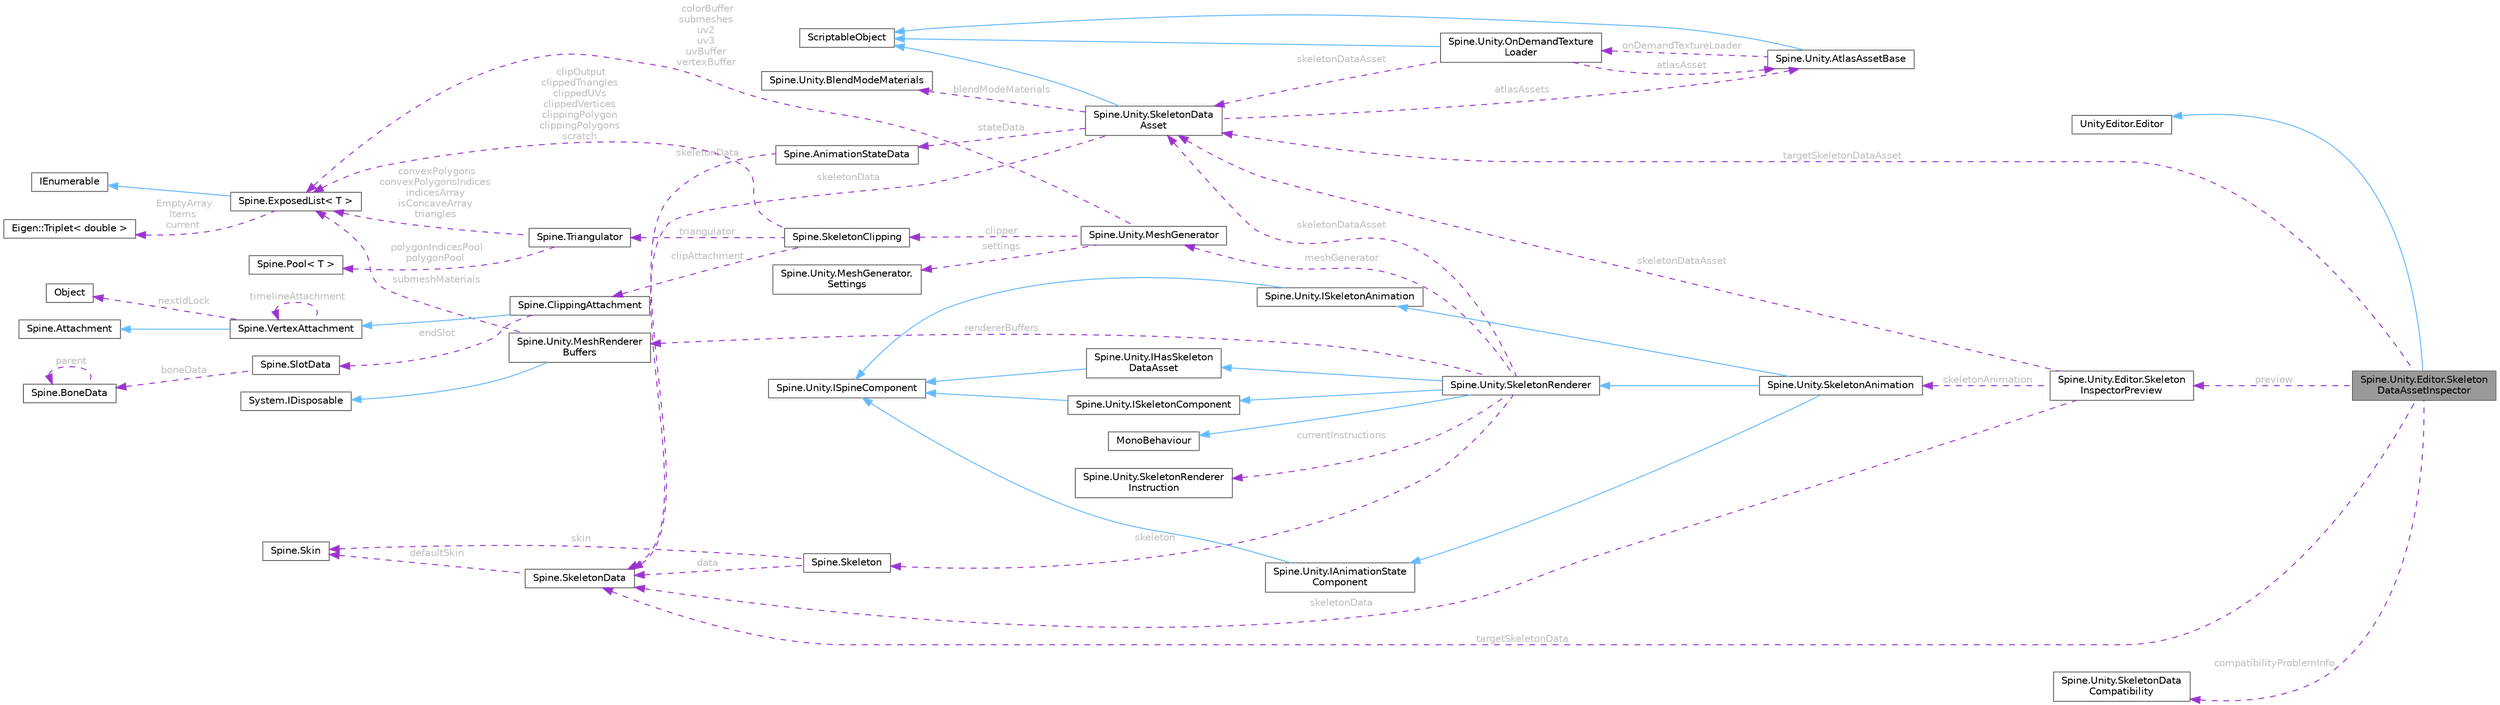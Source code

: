 digraph "Spine.Unity.Editor.SkeletonDataAssetInspector"
{
 // LATEX_PDF_SIZE
  bgcolor="transparent";
  edge [fontname=Helvetica,fontsize=10,labelfontname=Helvetica,labelfontsize=10];
  node [fontname=Helvetica,fontsize=10,shape=box,height=0.2,width=0.4];
  rankdir="LR";
  Node1 [id="Node000001",label="Spine.Unity.Editor.Skeleton\lDataAssetInspector",height=0.2,width=0.4,color="gray40", fillcolor="grey60", style="filled", fontcolor="black",tooltip=" "];
  Node2 -> Node1 [id="edge57_Node000001_Node000002",dir="back",color="steelblue1",style="solid",tooltip=" "];
  Node2 [id="Node000002",label="UnityEditor.Editor",height=0.2,width=0.4,color="gray40", fillcolor="white", style="filled",tooltip=" "];
  Node3 -> Node1 [id="edge58_Node000001_Node000003",dir="back",color="darkorchid3",style="dashed",tooltip=" ",label=" targetSkeletonDataAsset",fontcolor="grey" ];
  Node3 [id="Node000003",label="Spine.Unity.SkeletonData\lAsset",height=0.2,width=0.4,color="gray40", fillcolor="white", style="filled",URL="$class_spine_1_1_unity_1_1_skeleton_data_asset.html",tooltip=" "];
  Node4 -> Node3 [id="edge59_Node000003_Node000004",dir="back",color="steelblue1",style="solid",tooltip=" "];
  Node4 [id="Node000004",label="ScriptableObject",height=0.2,width=0.4,color="gray40", fillcolor="white", style="filled",tooltip=" "];
  Node5 -> Node3 [id="edge60_Node000003_Node000005",dir="back",color="darkorchid3",style="dashed",tooltip=" ",label=" atlasAssets",fontcolor="grey" ];
  Node5 [id="Node000005",label="Spine.Unity.AtlasAssetBase",height=0.2,width=0.4,color="gray40", fillcolor="white", style="filled",URL="$class_spine_1_1_unity_1_1_atlas_asset_base.html",tooltip=" "];
  Node4 -> Node5 [id="edge61_Node000005_Node000004",dir="back",color="steelblue1",style="solid",tooltip=" "];
  Node6 -> Node5 [id="edge62_Node000005_Node000006",dir="back",color="darkorchid3",style="dashed",tooltip=" ",label=" onDemandTextureLoader",fontcolor="grey" ];
  Node6 [id="Node000006",label="Spine.Unity.OnDemandTexture\lLoader",height=0.2,width=0.4,color="gray40", fillcolor="white", style="filled",URL="$class_spine_1_1_unity_1_1_on_demand_texture_loader.html",tooltip=" "];
  Node4 -> Node6 [id="edge63_Node000006_Node000004",dir="back",color="steelblue1",style="solid",tooltip=" "];
  Node5 -> Node6 [id="edge64_Node000006_Node000005",dir="back",color="darkorchid3",style="dashed",tooltip=" ",label=" atlasAsset",fontcolor="grey" ];
  Node3 -> Node6 [id="edge65_Node000006_Node000003",dir="back",color="darkorchid3",style="dashed",tooltip=" ",label=" skeletonDataAsset",fontcolor="grey" ];
  Node7 -> Node3 [id="edge66_Node000003_Node000007",dir="back",color="darkorchid3",style="dashed",tooltip=" ",label=" blendModeMaterials",fontcolor="grey" ];
  Node7 [id="Node000007",label="Spine.Unity.BlendModeMaterials",height=0.2,width=0.4,color="gray40", fillcolor="white", style="filled",URL="$class_spine_1_1_unity_1_1_blend_mode_materials.html",tooltip=" "];
  Node8 -> Node3 [id="edge67_Node000003_Node000008",dir="back",color="darkorchid3",style="dashed",tooltip=" ",label=" skeletonData",fontcolor="grey" ];
  Node8 [id="Node000008",label="Spine.SkeletonData",height=0.2,width=0.4,color="gray40", fillcolor="white", style="filled",URL="$class_spine_1_1_skeleton_data.html",tooltip="Stores the setup pose and all of the stateless data for a skeleton."];
  Node9 -> Node8 [id="edge68_Node000008_Node000009",dir="back",color="darkorchid3",style="dashed",tooltip=" ",label=" defaultSkin",fontcolor="grey" ];
  Node9 [id="Node000009",label="Spine.Skin",height=0.2,width=0.4,color="gray40", fillcolor="white", style="filled",URL="$class_spine_1_1_skin.html",tooltip="Stores attachments by slot index and attachment name."];
  Node10 -> Node3 [id="edge69_Node000003_Node000010",dir="back",color="darkorchid3",style="dashed",tooltip=" ",label=" stateData",fontcolor="grey" ];
  Node10 [id="Node000010",label="Spine.AnimationStateData",height=0.2,width=0.4,color="gray40", fillcolor="white", style="filled",URL="$class_spine_1_1_animation_state_data.html",tooltip="Stores mix (crossfade) durations to be applied when AnimationState animations are changed."];
  Node8 -> Node10 [id="edge70_Node000010_Node000008",dir="back",color="darkorchid3",style="dashed",tooltip=" ",label=" skeletonData",fontcolor="grey" ];
  Node8 -> Node1 [id="edge71_Node000001_Node000008",dir="back",color="darkorchid3",style="dashed",tooltip=" ",label=" targetSkeletonData",fontcolor="grey" ];
  Node11 -> Node1 [id="edge72_Node000001_Node000011",dir="back",color="darkorchid3",style="dashed",tooltip=" ",label=" compatibilityProblemInfo",fontcolor="grey" ];
  Node11 [id="Node000011",label="Spine.Unity.SkeletonData\lCompatibility",height=0.2,width=0.4,color="gray40", fillcolor="white", style="filled",URL="$class_spine_1_1_unity_1_1_skeleton_data_compatibility.html",tooltip=" "];
  Node12 -> Node1 [id="edge73_Node000001_Node000012",dir="back",color="darkorchid3",style="dashed",tooltip=" ",label=" preview",fontcolor="grey" ];
  Node12 [id="Node000012",label="Spine.Unity.Editor.Skeleton\lInspectorPreview",height=0.2,width=0.4,color="gray40", fillcolor="white", style="filled",URL="$class_spine_1_1_unity_1_1_editor_1_1_skeleton_inspector_preview.html",tooltip=" "];
  Node3 -> Node12 [id="edge74_Node000012_Node000003",dir="back",color="darkorchid3",style="dashed",tooltip=" ",label=" skeletonDataAsset",fontcolor="grey" ];
  Node8 -> Node12 [id="edge75_Node000012_Node000008",dir="back",color="darkorchid3",style="dashed",tooltip=" ",label=" skeletonData",fontcolor="grey" ];
  Node13 -> Node12 [id="edge76_Node000012_Node000013",dir="back",color="darkorchid3",style="dashed",tooltip=" ",label=" skeletonAnimation",fontcolor="grey" ];
  Node13 [id="Node000013",label="Spine.Unity.SkeletonAnimation",height=0.2,width=0.4,color="gray40", fillcolor="white", style="filled",URL="$class_spine_1_1_unity_1_1_skeleton_animation.html",tooltip=" "];
  Node14 -> Node13 [id="edge77_Node000013_Node000014",dir="back",color="steelblue1",style="solid",tooltip=" "];
  Node14 [id="Node000014",label="Spine.Unity.SkeletonRenderer",height=0.2,width=0.4,color="gray40", fillcolor="white", style="filled",URL="$class_spine_1_1_unity_1_1_skeleton_renderer.html",tooltip="Base class of animated Spine skeleton components. This component manages and renders a skeleton."];
  Node15 -> Node14 [id="edge78_Node000014_Node000015",dir="back",color="steelblue1",style="solid",tooltip=" "];
  Node15 [id="Node000015",label="MonoBehaviour",height=0.2,width=0.4,color="gray40", fillcolor="white", style="filled",tooltip=" "];
  Node16 -> Node14 [id="edge79_Node000014_Node000016",dir="back",color="steelblue1",style="solid",tooltip=" "];
  Node16 [id="Node000016",label="Spine.Unity.ISkeletonComponent",height=0.2,width=0.4,color="gray40", fillcolor="white", style="filled",URL="$interface_spine_1_1_unity_1_1_i_skeleton_component.html",tooltip="A Spine-Unity Component that manages a Spine.Skeleton instance, instantiated from a SkeletonDataAsset..."];
  Node17 -> Node16 [id="edge80_Node000016_Node000017",dir="back",color="steelblue1",style="solid",tooltip=" "];
  Node17 [id="Node000017",label="Spine.Unity.ISpineComponent",height=0.2,width=0.4,color="gray40", fillcolor="white", style="filled",URL="$interface_spine_1_1_unity_1_1_i_spine_component.html",tooltip=" "];
  Node18 -> Node14 [id="edge81_Node000014_Node000018",dir="back",color="steelblue1",style="solid",tooltip=" "];
  Node18 [id="Node000018",label="Spine.Unity.IHasSkeleton\lDataAsset",height=0.2,width=0.4,color="gray40", fillcolor="white", style="filled",URL="$interface_spine_1_1_unity_1_1_i_has_skeleton_data_asset.html",tooltip="Holds a reference to a SkeletonDataAsset."];
  Node17 -> Node18 [id="edge82_Node000018_Node000017",dir="back",color="steelblue1",style="solid",tooltip=" "];
  Node3 -> Node14 [id="edge83_Node000014_Node000003",dir="back",color="darkorchid3",style="dashed",tooltip=" ",label=" skeletonDataAsset",fontcolor="grey" ];
  Node19 -> Node14 [id="edge84_Node000014_Node000019",dir="back",color="darkorchid3",style="dashed",tooltip=" ",label=" currentInstructions",fontcolor="grey" ];
  Node19 [id="Node000019",label="Spine.Unity.SkeletonRenderer\lInstruction",height=0.2,width=0.4,color="gray40", fillcolor="white", style="filled",URL="$class_spine_1_1_unity_1_1_skeleton_renderer_instruction.html",tooltip="Instructions used by a SkeletonRenderer to render a mesh."];
  Node20 -> Node14 [id="edge85_Node000014_Node000020",dir="back",color="darkorchid3",style="dashed",tooltip=" ",label=" meshGenerator",fontcolor="grey" ];
  Node20 [id="Node000020",label="Spine.Unity.MeshGenerator",height=0.2,width=0.4,color="gray40", fillcolor="white", style="filled",URL="$class_spine_1_1_unity_1_1_mesh_generator.html",tooltip="Holds several methods to prepare and generate a UnityEngine mesh based on a skeleton...."];
  Node21 -> Node20 [id="edge86_Node000020_Node000021",dir="back",color="darkorchid3",style="dashed",tooltip=" ",label=" settings",fontcolor="grey" ];
  Node21 [id="Node000021",label="Spine.Unity.MeshGenerator.\lSettings",height=0.2,width=0.4,color="gray40", fillcolor="white", style="filled",URL="$struct_spine_1_1_unity_1_1_mesh_generator_1_1_settings.html",tooltip=" "];
  Node22 -> Node20 [id="edge87_Node000020_Node000022",dir="back",color="darkorchid3",style="dashed",tooltip=" ",label=" colorBuffer\nsubmeshes\nuv2\nuv3\nuvBuffer\nvertexBuffer",fontcolor="grey" ];
  Node22 [id="Node000022",label="Spine.ExposedList\< T \>",height=0.2,width=0.4,color="gray40", fillcolor="white", style="filled",URL="$class_spine_1_1_exposed_list-1-g.html",tooltip=" "];
  Node23 -> Node22 [id="edge88_Node000022_Node000023",dir="back",color="steelblue1",style="solid",tooltip=" "];
  Node23 [id="Node000023",label="IEnumerable",height=0.2,width=0.4,color="gray40", fillcolor="white", style="filled",tooltip=" "];
  Node24 -> Node22 [id="edge89_Node000022_Node000024",dir="back",color="darkorchid3",style="dashed",tooltip=" ",label=" EmptyArray\nItems\ncurrent",fontcolor="grey" ];
  Node24 [id="Node000024",label="Eigen::Triplet\< double \>",height=0.2,width=0.4,color="gray40", fillcolor="white", style="filled",URL="$class_eigen_1_1_triplet.html",tooltip=" "];
  Node25 -> Node20 [id="edge90_Node000020_Node000025",dir="back",color="darkorchid3",style="dashed",tooltip=" ",label=" clipper",fontcolor="grey" ];
  Node25 [id="Node000025",label="Spine.SkeletonClipping",height=0.2,width=0.4,color="gray40", fillcolor="white", style="filled",URL="$class_spine_1_1_skeleton_clipping.html",tooltip=" "];
  Node26 -> Node25 [id="edge91_Node000025_Node000026",dir="back",color="darkorchid3",style="dashed",tooltip=" ",label=" triangulator",fontcolor="grey" ];
  Node26 [id="Node000026",label="Spine.Triangulator",height=0.2,width=0.4,color="gray40", fillcolor="white", style="filled",URL="$class_spine_1_1_triangulator.html",tooltip=" "];
  Node22 -> Node26 [id="edge92_Node000026_Node000022",dir="back",color="darkorchid3",style="dashed",tooltip=" ",label=" convexPolygons\nconvexPolygonsIndices\nindicesArray\nisConcaveArray\ntriangles",fontcolor="grey" ];
  Node27 -> Node26 [id="edge93_Node000026_Node000027",dir="back",color="darkorchid3",style="dashed",tooltip=" ",label=" polygonIndicesPool\npolygonPool",fontcolor="grey" ];
  Node27 [id="Node000027",label="Spine.Pool\< T \>",height=0.2,width=0.4,color="gray40", fillcolor="white", style="filled",URL="$class_spine_1_1_pool-1-g.html",tooltip=" "];
  Node22 -> Node25 [id="edge94_Node000025_Node000022",dir="back",color="darkorchid3",style="dashed",tooltip=" ",label=" clipOutput\nclippedTriangles\nclippedUVs\nclippedVertices\nclippingPolygon\nclippingPolygons\nscratch",fontcolor="grey" ];
  Node28 -> Node25 [id="edge95_Node000025_Node000028",dir="back",color="darkorchid3",style="dashed",tooltip=" ",label=" clipAttachment",fontcolor="grey" ];
  Node28 [id="Node000028",label="Spine.ClippingAttachment",height=0.2,width=0.4,color="gray40", fillcolor="white", style="filled",URL="$class_spine_1_1_clipping_attachment.html",tooltip=" "];
  Node29 -> Node28 [id="edge96_Node000028_Node000029",dir="back",color="steelblue1",style="solid",tooltip=" "];
  Node29 [id="Node000029",label="Spine.VertexAttachment",height=0.2,width=0.4,color="gray40", fillcolor="white", style="filled",URL="$class_spine_1_1_vertex_attachment.html",tooltip=">An attachment with vertices that are transformed by one or more bones and can be deformed by a slot'..."];
  Node30 -> Node29 [id="edge97_Node000029_Node000030",dir="back",color="steelblue1",style="solid",tooltip=" "];
  Node30 [id="Node000030",label="Spine.Attachment",height=0.2,width=0.4,color="gray40", fillcolor="white", style="filled",URL="$class_spine_1_1_attachment.html",tooltip="The base class for all attachments."];
  Node31 -> Node29 [id="edge98_Node000029_Node000031",dir="back",color="darkorchid3",style="dashed",tooltip=" ",label=" nextIdLock",fontcolor="grey" ];
  Node31 [id="Node000031",label="Object",height=0.2,width=0.4,color="gray40", fillcolor="white", style="filled",URL="$class_object.html",tooltip=" "];
  Node29 -> Node29 [id="edge99_Node000029_Node000029",dir="back",color="darkorchid3",style="dashed",tooltip=" ",label=" timelineAttachment",fontcolor="grey" ];
  Node32 -> Node28 [id="edge100_Node000028_Node000032",dir="back",color="darkorchid3",style="dashed",tooltip=" ",label=" endSlot",fontcolor="grey" ];
  Node32 [id="Node000032",label="Spine.SlotData",height=0.2,width=0.4,color="gray40", fillcolor="white", style="filled",URL="$class_spine_1_1_slot_data.html",tooltip=" "];
  Node33 -> Node32 [id="edge101_Node000032_Node000033",dir="back",color="darkorchid3",style="dashed",tooltip=" ",label=" boneData",fontcolor="grey" ];
  Node33 [id="Node000033",label="Spine.BoneData",height=0.2,width=0.4,color="gray40", fillcolor="white", style="filled",URL="$class_spine_1_1_bone_data.html",tooltip=" "];
  Node33 -> Node33 [id="edge102_Node000033_Node000033",dir="back",color="darkorchid3",style="dashed",tooltip=" ",label=" parent",fontcolor="grey" ];
  Node34 -> Node14 [id="edge103_Node000014_Node000034",dir="back",color="darkorchid3",style="dashed",tooltip=" ",label=" rendererBuffers",fontcolor="grey" ];
  Node34 [id="Node000034",label="Spine.Unity.MeshRenderer\lBuffers",height=0.2,width=0.4,color="gray40", fillcolor="white", style="filled",URL="$class_spine_1_1_unity_1_1_mesh_renderer_buffers.html",tooltip="A double-buffered Mesh, and a shared material array, bundled for use by Spine components that need to..."];
  Node35 -> Node34 [id="edge104_Node000034_Node000035",dir="back",color="steelblue1",style="solid",tooltip=" "];
  Node35 [id="Node000035",label="System.IDisposable",height=0.2,width=0.4,color="gray40", fillcolor="white", style="filled",tooltip=" "];
  Node22 -> Node34 [id="edge105_Node000034_Node000022",dir="back",color="darkorchid3",style="dashed",tooltip=" ",label=" submeshMaterials",fontcolor="grey" ];
  Node36 -> Node14 [id="edge106_Node000014_Node000036",dir="back",color="darkorchid3",style="dashed",tooltip=" ",label=" skeleton",fontcolor="grey" ];
  Node36 [id="Node000036",label="Spine.Skeleton",height=0.2,width=0.4,color="gray40", fillcolor="white", style="filled",URL="$class_spine_1_1_skeleton.html",tooltip=" "];
  Node8 -> Node36 [id="edge107_Node000036_Node000008",dir="back",color="darkorchid3",style="dashed",tooltip=" ",label=" data",fontcolor="grey" ];
  Node9 -> Node36 [id="edge108_Node000036_Node000009",dir="back",color="darkorchid3",style="dashed",tooltip=" ",label=" skin",fontcolor="grey" ];
  Node37 -> Node13 [id="edge109_Node000013_Node000037",dir="back",color="steelblue1",style="solid",tooltip=" "];
  Node37 [id="Node000037",label="Spine.Unity.ISkeletonAnimation",height=0.2,width=0.4,color="gray40", fillcolor="white", style="filled",URL="$interface_spine_1_1_unity_1_1_i_skeleton_animation.html",tooltip="A Spine-Unity Component that animates a Skeleton but not necessarily with a Spine...."];
  Node17 -> Node37 [id="edge110_Node000037_Node000017",dir="back",color="steelblue1",style="solid",tooltip=" "];
  Node38 -> Node13 [id="edge111_Node000013_Node000038",dir="back",color="steelblue1",style="solid",tooltip=" "];
  Node38 [id="Node000038",label="Spine.Unity.IAnimationState\lComponent",height=0.2,width=0.4,color="gray40", fillcolor="white", style="filled",URL="$interface_spine_1_1_unity_1_1_i_animation_state_component.html",tooltip="A Spine-Unity Component that uses a Spine.AnimationState to animate its skeleton."];
  Node17 -> Node38 [id="edge112_Node000038_Node000017",dir="back",color="steelblue1",style="solid",tooltip=" "];
}
